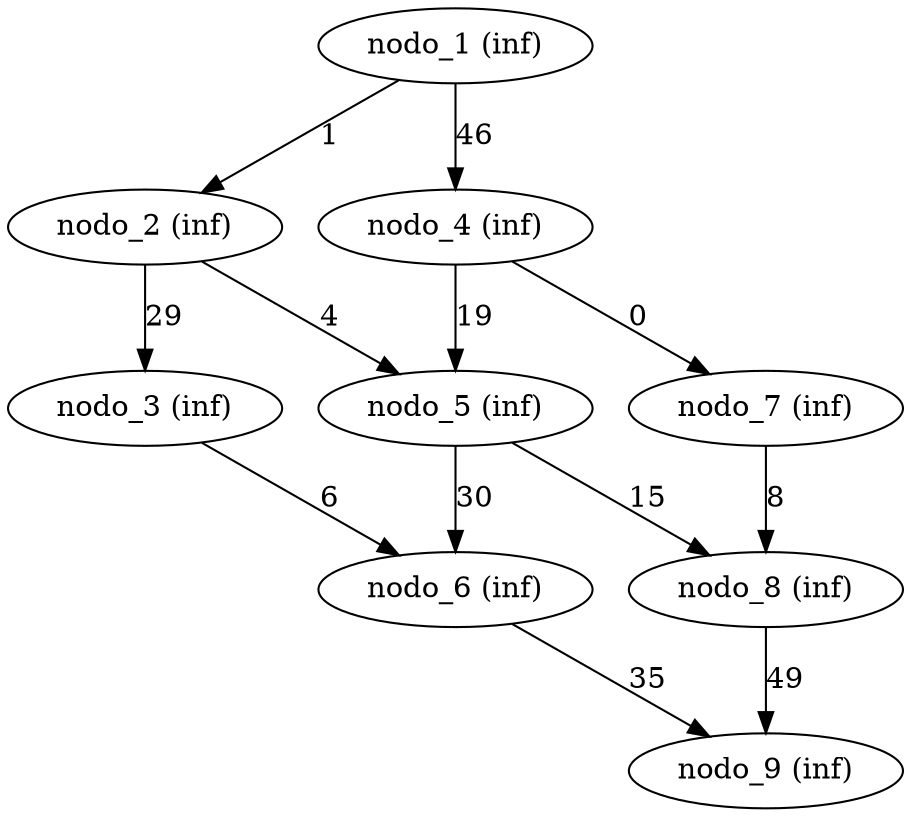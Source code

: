 digraph grafoMalla_m_3_n_3 {
"nodo_1 (inf)";
"nodo_2 (inf)";
"nodo_3 (inf)";
"nodo_4 (inf)";
"nodo_5 (inf)";
"nodo_6 (inf)";
"nodo_7 (inf)";
"nodo_8 (inf)";
"nodo_9 (inf)";
"nodo_1 (inf)" -> "nodo_2 (inf)" [label=1 weight=1];
"nodo_1 (inf)" -> "nodo_4 (inf)" [label=46 weight=46];
"nodo_2 (inf)" -> "nodo_3 (inf)" [label=29 weight=29];
"nodo_2 (inf)" -> "nodo_5 (inf)" [label=4 weight=4];
"nodo_3 (inf)" -> "nodo_6 (inf)" [label=6 weight=6];
"nodo_4 (inf)" -> "nodo_5 (inf)" [label=19 weight=19];
"nodo_4 (inf)" -> "nodo_7 (inf)" [label=0 weight=0];
"nodo_5 (inf)" -> "nodo_6 (inf)" [label=30 weight=30];
"nodo_5 (inf)" -> "nodo_8 (inf)" [label=15 weight=15];
"nodo_6 (inf)" -> "nodo_9 (inf)" [label=35 weight=35];
"nodo_7 (inf)" -> "nodo_8 (inf)" [label=8 weight=8];
"nodo_8 (inf)" -> "nodo_9 (inf)" [label=49 weight=49];
}